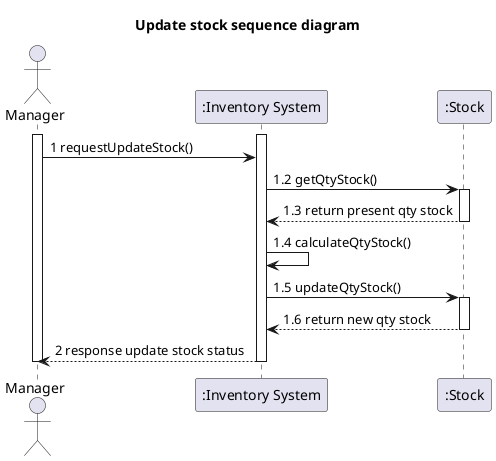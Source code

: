@startuml
'https://plantuml.com/sequence-diagram

title Update stock sequence diagram

actor Manager as actorManager
participant ":Inventory System" as InventorySystem
participant ":Stock" as classStock

activate actorManager
activate InventorySystem

actorManager -> InventorySystem : 1 requestUpdateStock()

InventorySystem -> classStock: 1.2 getQtyStock()
activate classStock

classStock --> InventorySystem: 1.3 return present qty stock
deactivate classStock


InventorySystem -> InventorySystem :  1.4 calculateQtyStock()


InventorySystem -> classStock: 1.5 updateQtyStock()
activate classStock

classStock --> InventorySystem: 1.6 return new qty stock
deactivate classStock

InventorySystem  --> actorManager : 2 response update stock status
deactivate InventorySystem

deactivate actorManager

@enduml